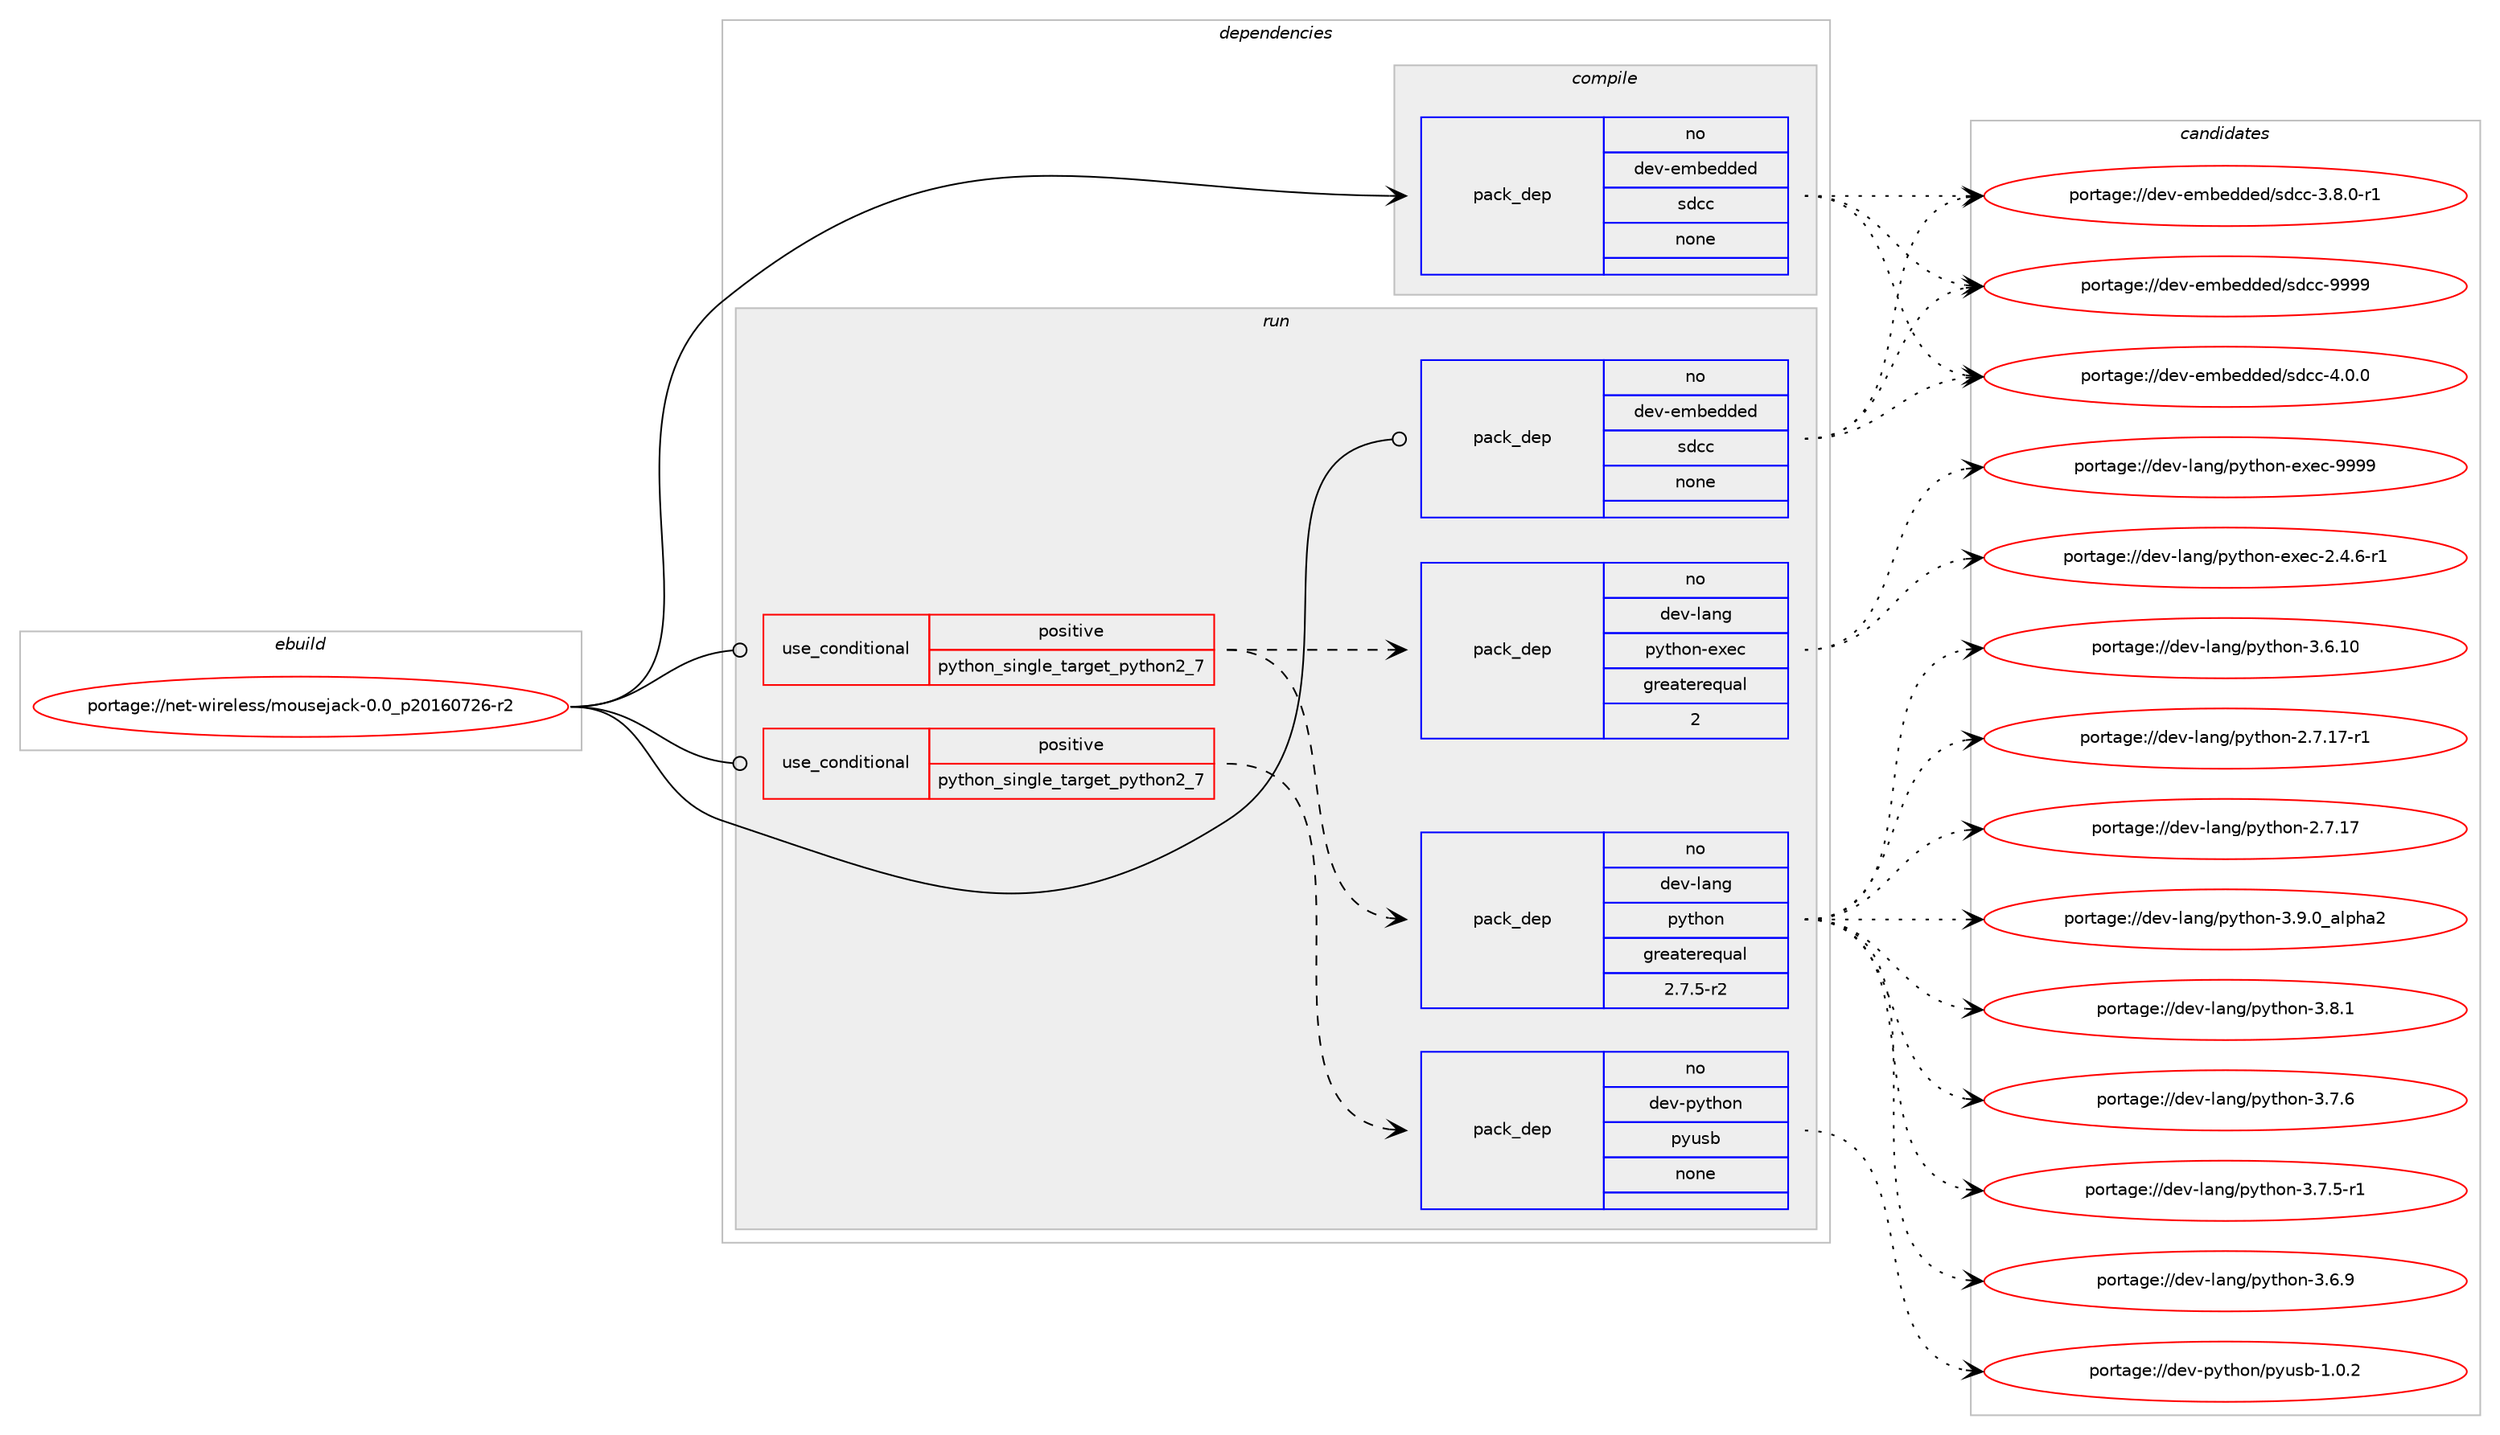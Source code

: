 digraph prolog {

# *************
# Graph options
# *************

newrank=true;
concentrate=true;
compound=true;
graph [rankdir=LR,fontname=Helvetica,fontsize=10,ranksep=1.5];#, ranksep=2.5, nodesep=0.2];
edge  [arrowhead=vee];
node  [fontname=Helvetica,fontsize=10];

# **********
# The ebuild
# **********

subgraph cluster_leftcol {
color=gray;
rank=same;
label=<<i>ebuild</i>>;
id [label="portage://net-wireless/mousejack-0.0_p20160726-r2", color=red, width=4, href="../net-wireless/mousejack-0.0_p20160726-r2.svg"];
}

# ****************
# The dependencies
# ****************

subgraph cluster_midcol {
color=gray;
label=<<i>dependencies</i>>;
subgraph cluster_compile {
fillcolor="#eeeeee";
style=filled;
label=<<i>compile</i>>;
subgraph pack86998 {
dependency110543 [label=<<TABLE BORDER="0" CELLBORDER="1" CELLSPACING="0" CELLPADDING="4" WIDTH="220"><TR><TD ROWSPAN="6" CELLPADDING="30">pack_dep</TD></TR><TR><TD WIDTH="110">no</TD></TR><TR><TD>dev-embedded</TD></TR><TR><TD>sdcc</TD></TR><TR><TD>none</TD></TR><TR><TD></TD></TR></TABLE>>, shape=none, color=blue];
}
id:e -> dependency110543:w [weight=20,style="solid",arrowhead="vee"];
}
subgraph cluster_compileandrun {
fillcolor="#eeeeee";
style=filled;
label=<<i>compile and run</i>>;
}
subgraph cluster_run {
fillcolor="#eeeeee";
style=filled;
label=<<i>run</i>>;
subgraph cond21724 {
dependency110544 [label=<<TABLE BORDER="0" CELLBORDER="1" CELLSPACING="0" CELLPADDING="4"><TR><TD ROWSPAN="3" CELLPADDING="10">use_conditional</TD></TR><TR><TD>positive</TD></TR><TR><TD>python_single_target_python2_7</TD></TR></TABLE>>, shape=none, color=red];
subgraph pack86999 {
dependency110545 [label=<<TABLE BORDER="0" CELLBORDER="1" CELLSPACING="0" CELLPADDING="4" WIDTH="220"><TR><TD ROWSPAN="6" CELLPADDING="30">pack_dep</TD></TR><TR><TD WIDTH="110">no</TD></TR><TR><TD>dev-lang</TD></TR><TR><TD>python</TD></TR><TR><TD>greaterequal</TD></TR><TR><TD>2.7.5-r2</TD></TR></TABLE>>, shape=none, color=blue];
}
dependency110544:e -> dependency110545:w [weight=20,style="dashed",arrowhead="vee"];
subgraph pack87000 {
dependency110546 [label=<<TABLE BORDER="0" CELLBORDER="1" CELLSPACING="0" CELLPADDING="4" WIDTH="220"><TR><TD ROWSPAN="6" CELLPADDING="30">pack_dep</TD></TR><TR><TD WIDTH="110">no</TD></TR><TR><TD>dev-lang</TD></TR><TR><TD>python-exec</TD></TR><TR><TD>greaterequal</TD></TR><TR><TD>2</TD></TR></TABLE>>, shape=none, color=blue];
}
dependency110544:e -> dependency110546:w [weight=20,style="dashed",arrowhead="vee"];
}
id:e -> dependency110544:w [weight=20,style="solid",arrowhead="odot"];
subgraph cond21725 {
dependency110547 [label=<<TABLE BORDER="0" CELLBORDER="1" CELLSPACING="0" CELLPADDING="4"><TR><TD ROWSPAN="3" CELLPADDING="10">use_conditional</TD></TR><TR><TD>positive</TD></TR><TR><TD>python_single_target_python2_7</TD></TR></TABLE>>, shape=none, color=red];
subgraph pack87001 {
dependency110548 [label=<<TABLE BORDER="0" CELLBORDER="1" CELLSPACING="0" CELLPADDING="4" WIDTH="220"><TR><TD ROWSPAN="6" CELLPADDING="30">pack_dep</TD></TR><TR><TD WIDTH="110">no</TD></TR><TR><TD>dev-python</TD></TR><TR><TD>pyusb</TD></TR><TR><TD>none</TD></TR><TR><TD></TD></TR></TABLE>>, shape=none, color=blue];
}
dependency110547:e -> dependency110548:w [weight=20,style="dashed",arrowhead="vee"];
}
id:e -> dependency110547:w [weight=20,style="solid",arrowhead="odot"];
subgraph pack87002 {
dependency110549 [label=<<TABLE BORDER="0" CELLBORDER="1" CELLSPACING="0" CELLPADDING="4" WIDTH="220"><TR><TD ROWSPAN="6" CELLPADDING="30">pack_dep</TD></TR><TR><TD WIDTH="110">no</TD></TR><TR><TD>dev-embedded</TD></TR><TR><TD>sdcc</TD></TR><TR><TD>none</TD></TR><TR><TD></TD></TR></TABLE>>, shape=none, color=blue];
}
id:e -> dependency110549:w [weight=20,style="solid",arrowhead="odot"];
}
}

# **************
# The candidates
# **************

subgraph cluster_choices {
rank=same;
color=gray;
label=<<i>candidates</i>>;

subgraph choice86998 {
color=black;
nodesep=1;
choice10010111845101109981011001001011004711510099994557575757 [label="portage://dev-embedded/sdcc-9999", color=red, width=4,href="../dev-embedded/sdcc-9999.svg"];
choice1001011184510110998101100100101100471151009999455246484648 [label="portage://dev-embedded/sdcc-4.0.0", color=red, width=4,href="../dev-embedded/sdcc-4.0.0.svg"];
choice10010111845101109981011001001011004711510099994551465646484511449 [label="portage://dev-embedded/sdcc-3.8.0-r1", color=red, width=4,href="../dev-embedded/sdcc-3.8.0-r1.svg"];
dependency110543:e -> choice10010111845101109981011001001011004711510099994557575757:w [style=dotted,weight="100"];
dependency110543:e -> choice1001011184510110998101100100101100471151009999455246484648:w [style=dotted,weight="100"];
dependency110543:e -> choice10010111845101109981011001001011004711510099994551465646484511449:w [style=dotted,weight="100"];
}
subgraph choice86999 {
color=black;
nodesep=1;
choice10010111845108971101034711212111610411111045514657464895971081121049750 [label="portage://dev-lang/python-3.9.0_alpha2", color=red, width=4,href="../dev-lang/python-3.9.0_alpha2.svg"];
choice100101118451089711010347112121116104111110455146564649 [label="portage://dev-lang/python-3.8.1", color=red, width=4,href="../dev-lang/python-3.8.1.svg"];
choice100101118451089711010347112121116104111110455146554654 [label="portage://dev-lang/python-3.7.6", color=red, width=4,href="../dev-lang/python-3.7.6.svg"];
choice1001011184510897110103471121211161041111104551465546534511449 [label="portage://dev-lang/python-3.7.5-r1", color=red, width=4,href="../dev-lang/python-3.7.5-r1.svg"];
choice100101118451089711010347112121116104111110455146544657 [label="portage://dev-lang/python-3.6.9", color=red, width=4,href="../dev-lang/python-3.6.9.svg"];
choice10010111845108971101034711212111610411111045514654464948 [label="portage://dev-lang/python-3.6.10", color=red, width=4,href="../dev-lang/python-3.6.10.svg"];
choice100101118451089711010347112121116104111110455046554649554511449 [label="portage://dev-lang/python-2.7.17-r1", color=red, width=4,href="../dev-lang/python-2.7.17-r1.svg"];
choice10010111845108971101034711212111610411111045504655464955 [label="portage://dev-lang/python-2.7.17", color=red, width=4,href="../dev-lang/python-2.7.17.svg"];
dependency110545:e -> choice10010111845108971101034711212111610411111045514657464895971081121049750:w [style=dotted,weight="100"];
dependency110545:e -> choice100101118451089711010347112121116104111110455146564649:w [style=dotted,weight="100"];
dependency110545:e -> choice100101118451089711010347112121116104111110455146554654:w [style=dotted,weight="100"];
dependency110545:e -> choice1001011184510897110103471121211161041111104551465546534511449:w [style=dotted,weight="100"];
dependency110545:e -> choice100101118451089711010347112121116104111110455146544657:w [style=dotted,weight="100"];
dependency110545:e -> choice10010111845108971101034711212111610411111045514654464948:w [style=dotted,weight="100"];
dependency110545:e -> choice100101118451089711010347112121116104111110455046554649554511449:w [style=dotted,weight="100"];
dependency110545:e -> choice10010111845108971101034711212111610411111045504655464955:w [style=dotted,weight="100"];
}
subgraph choice87000 {
color=black;
nodesep=1;
choice10010111845108971101034711212111610411111045101120101994557575757 [label="portage://dev-lang/python-exec-9999", color=red, width=4,href="../dev-lang/python-exec-9999.svg"];
choice10010111845108971101034711212111610411111045101120101994550465246544511449 [label="portage://dev-lang/python-exec-2.4.6-r1", color=red, width=4,href="../dev-lang/python-exec-2.4.6-r1.svg"];
dependency110546:e -> choice10010111845108971101034711212111610411111045101120101994557575757:w [style=dotted,weight="100"];
dependency110546:e -> choice10010111845108971101034711212111610411111045101120101994550465246544511449:w [style=dotted,weight="100"];
}
subgraph choice87001 {
color=black;
nodesep=1;
choice100101118451121211161041111104711212111711598454946484650 [label="portage://dev-python/pyusb-1.0.2", color=red, width=4,href="../dev-python/pyusb-1.0.2.svg"];
dependency110548:e -> choice100101118451121211161041111104711212111711598454946484650:w [style=dotted,weight="100"];
}
subgraph choice87002 {
color=black;
nodesep=1;
choice10010111845101109981011001001011004711510099994557575757 [label="portage://dev-embedded/sdcc-9999", color=red, width=4,href="../dev-embedded/sdcc-9999.svg"];
choice1001011184510110998101100100101100471151009999455246484648 [label="portage://dev-embedded/sdcc-4.0.0", color=red, width=4,href="../dev-embedded/sdcc-4.0.0.svg"];
choice10010111845101109981011001001011004711510099994551465646484511449 [label="portage://dev-embedded/sdcc-3.8.0-r1", color=red, width=4,href="../dev-embedded/sdcc-3.8.0-r1.svg"];
dependency110549:e -> choice10010111845101109981011001001011004711510099994557575757:w [style=dotted,weight="100"];
dependency110549:e -> choice1001011184510110998101100100101100471151009999455246484648:w [style=dotted,weight="100"];
dependency110549:e -> choice10010111845101109981011001001011004711510099994551465646484511449:w [style=dotted,weight="100"];
}
}

}
